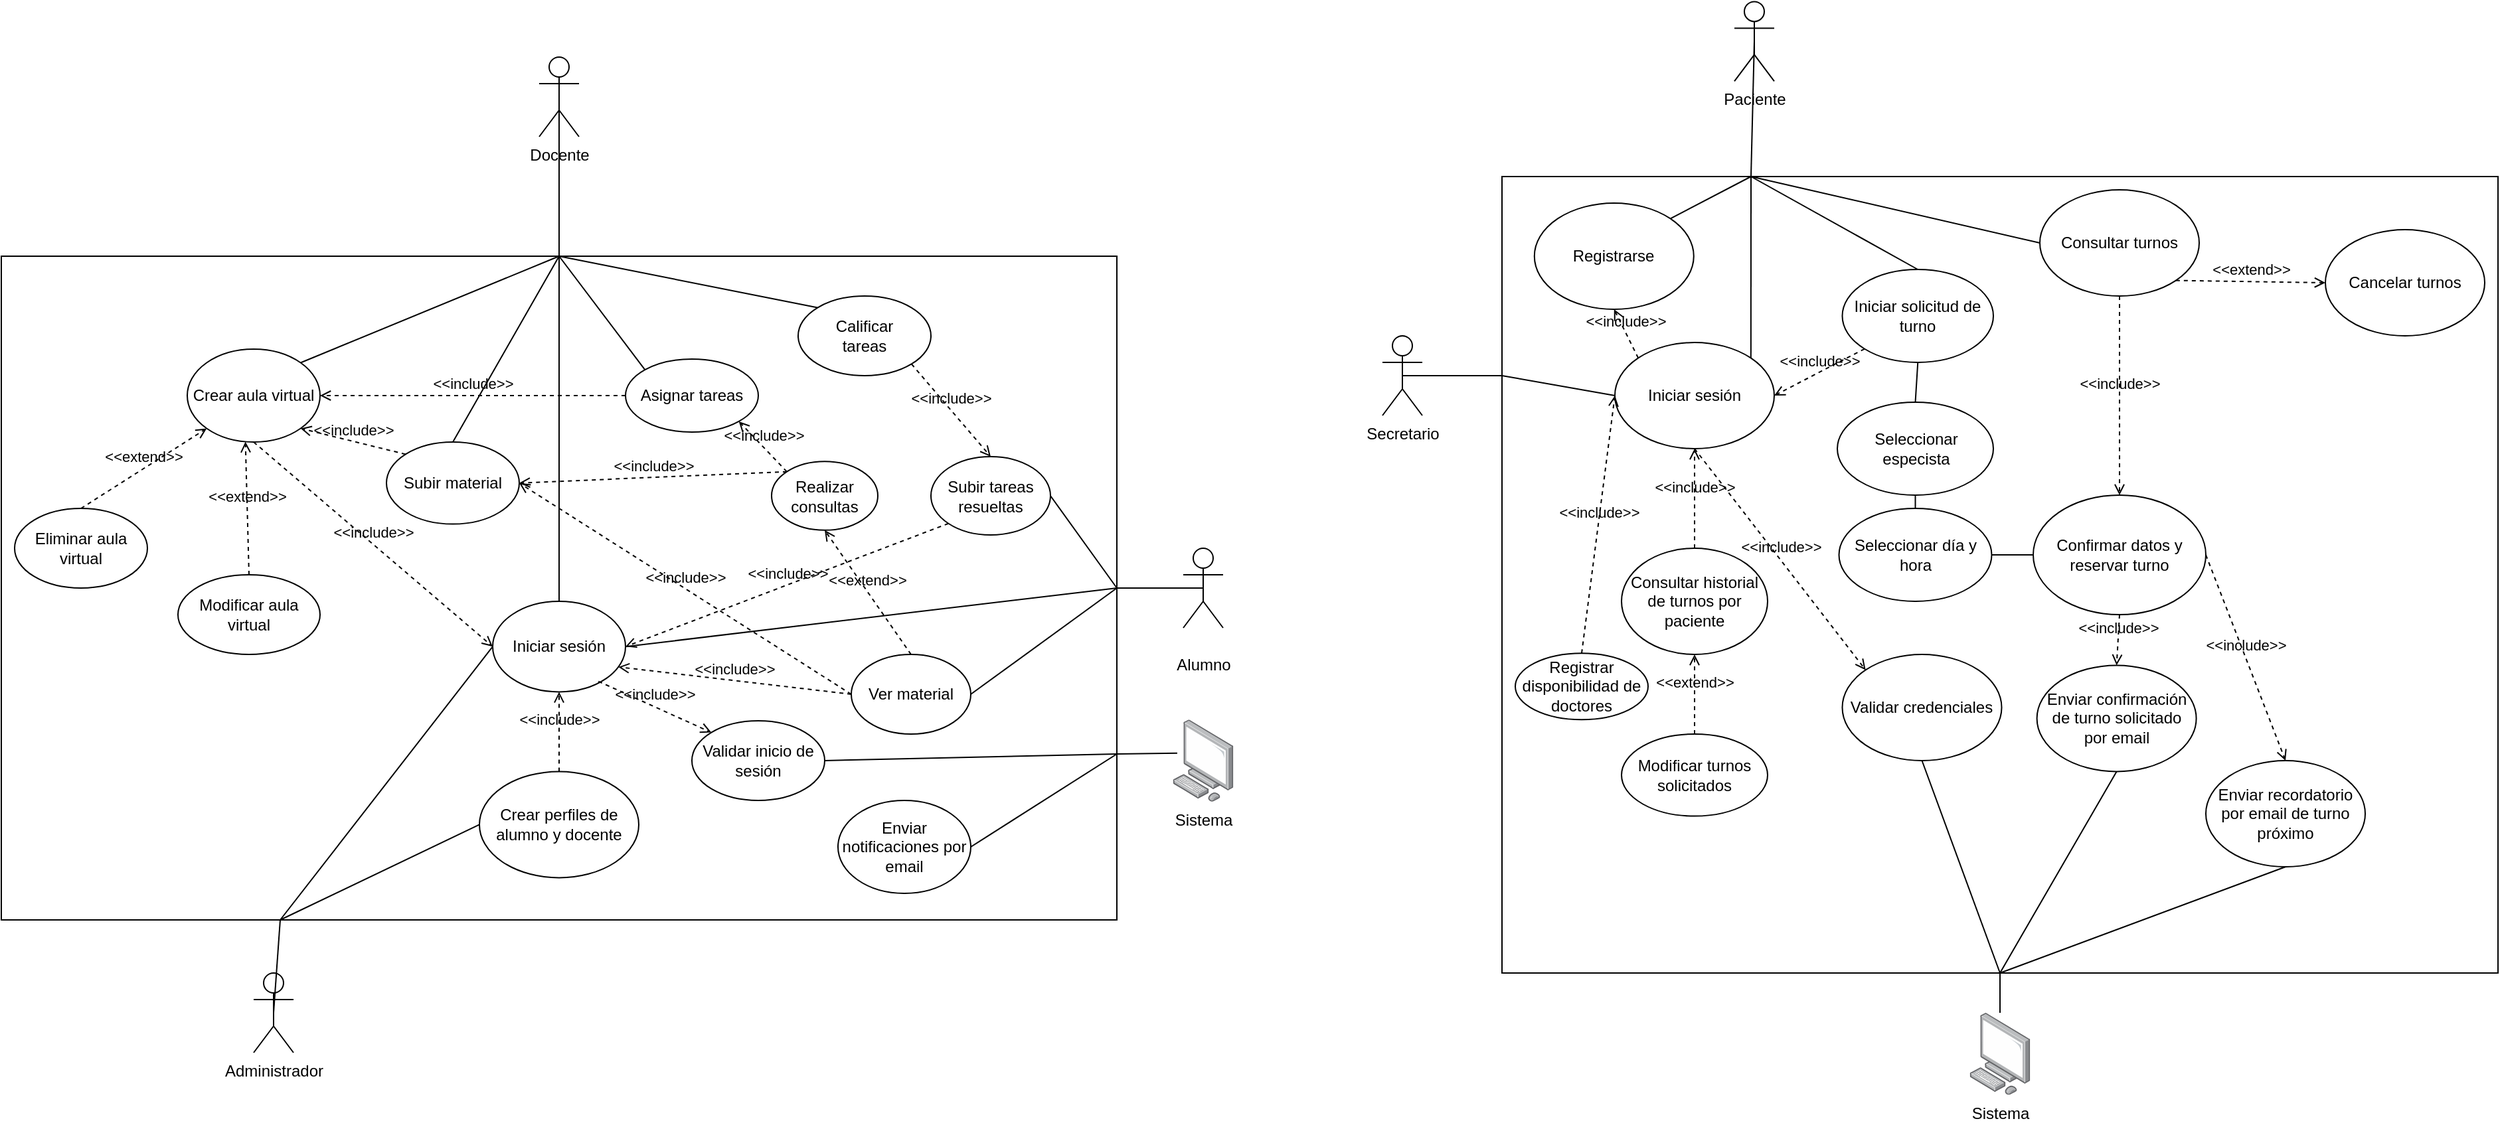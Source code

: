 <mxfile version="26.2.14">
  <diagram name="Página-1" id="scErUevI-4GT9AYKOMYy">
    <mxGraphModel dx="1913" dy="1612" grid="1" gridSize="10" guides="1" tooltips="1" connect="1" arrows="1" fold="1" page="1" pageScale="1" pageWidth="827" pageHeight="1169" math="0" shadow="0">
      <root>
        <mxCell id="0" />
        <mxCell id="1" parent="0" />
        <mxCell id="3wIR6ko056dWElmyYk91-91" value="" style="rounded=0;whiteSpace=wrap;html=1;" vertex="1" parent="1">
          <mxGeometry x="1020" y="-1000" width="750" height="600" as="geometry" />
        </mxCell>
        <mxCell id="y31MND58anYvLnVCojib-1" value="Docente" style="shape=umlActor;verticalLabelPosition=bottom;verticalAlign=top;html=1;outlineConnect=0;" parent="1" vertex="1">
          <mxGeometry x="295" y="-1090" width="30" height="60" as="geometry" />
        </mxCell>
        <mxCell id="3wIR6ko056dWElmyYk91-3" value="" style="rounded=0;whiteSpace=wrap;html=1;" vertex="1" parent="1">
          <mxGeometry x="-110" y="-940" width="840" height="500" as="geometry" />
        </mxCell>
        <mxCell id="3wIR6ko056dWElmyYk91-5" value="Sistema" style="image;points=[];aspect=fixed;html=1;align=center;shadow=0;dashed=0;image=img/lib/allied_telesis/computer_and_terminals/Personal_Computer.svg;" vertex="1" parent="1">
          <mxGeometry x="772.2" y="-590.9" width="45.6" height="61.8" as="geometry" />
        </mxCell>
        <mxCell id="3wIR6ko056dWElmyYk91-6" value="Administrador" style="shape=umlActor;verticalLabelPosition=bottom;verticalAlign=top;html=1;outlineConnect=0;" vertex="1" parent="1">
          <mxGeometry x="80" y="-400" width="30" height="60" as="geometry" />
        </mxCell>
        <mxCell id="3wIR6ko056dWElmyYk91-7" value="Iniciar sesión" style="ellipse;whiteSpace=wrap;html=1;" vertex="1" parent="1">
          <mxGeometry x="260" y="-680" width="100" height="68.2" as="geometry" />
        </mxCell>
        <mxCell id="3wIR6ko056dWElmyYk91-10" value="" style="endArrow=none;html=1;rounded=0;entryX=0.5;entryY=0.5;entryDx=0;entryDy=0;entryPerimeter=0;exitX=0.25;exitY=1;exitDx=0;exitDy=0;" edge="1" parent="1" source="3wIR6ko056dWElmyYk91-3" target="3wIR6ko056dWElmyYk91-6">
          <mxGeometry width="50" height="50" relative="1" as="geometry">
            <mxPoint x="140" y="-480" as="sourcePoint" />
            <mxPoint x="190" y="-530" as="targetPoint" />
          </mxGeometry>
        </mxCell>
        <mxCell id="3wIR6ko056dWElmyYk91-13" value="" style="endArrow=none;html=1;rounded=0;entryX=0;entryY=0.5;entryDx=0;entryDy=0;exitX=0.25;exitY=1;exitDx=0;exitDy=0;" edge="1" parent="1" source="3wIR6ko056dWElmyYk91-3" target="3wIR6ko056dWElmyYk91-7">
          <mxGeometry width="50" height="50" relative="1" as="geometry">
            <mxPoint x="80" y="-470" as="sourcePoint" />
            <mxPoint x="130" y="-520" as="targetPoint" />
          </mxGeometry>
        </mxCell>
        <mxCell id="3wIR6ko056dWElmyYk91-14" value="Crear perfiles de alumno y docente" style="ellipse;whiteSpace=wrap;html=1;" vertex="1" parent="1">
          <mxGeometry x="250" y="-551.8" width="120" height="80" as="geometry" />
        </mxCell>
        <mxCell id="3wIR6ko056dWElmyYk91-15" value="" style="endArrow=none;html=1;rounded=0;entryX=0;entryY=0.5;entryDx=0;entryDy=0;exitX=0.25;exitY=1;exitDx=0;exitDy=0;" edge="1" parent="1" source="3wIR6ko056dWElmyYk91-3" target="3wIR6ko056dWElmyYk91-14">
          <mxGeometry width="50" height="50" relative="1" as="geometry">
            <mxPoint x="130" y="-400" as="sourcePoint" />
            <mxPoint x="220" y="-490" as="targetPoint" />
          </mxGeometry>
        </mxCell>
        <mxCell id="3wIR6ko056dWElmyYk91-16" value="&amp;lt;&amp;lt;include&amp;gt;&amp;gt;" style="html=1;verticalAlign=bottom;labelBackgroundColor=none;endArrow=open;endFill=0;dashed=1;rounded=0;exitX=0.5;exitY=0;exitDx=0;exitDy=0;entryX=0.5;entryY=1;entryDx=0;entryDy=0;" edge="1" parent="1" source="3wIR6ko056dWElmyYk91-14" target="3wIR6ko056dWElmyYk91-7">
          <mxGeometry width="160" relative="1" as="geometry">
            <mxPoint x="300" y="-640" as="sourcePoint" />
            <mxPoint x="460" y="-640" as="targetPoint" />
          </mxGeometry>
        </mxCell>
        <mxCell id="3wIR6ko056dWElmyYk91-17" value="Crear aula virtual" style="ellipse;whiteSpace=wrap;html=1;" vertex="1" parent="1">
          <mxGeometry x="30" y="-870" width="100" height="70" as="geometry" />
        </mxCell>
        <mxCell id="3wIR6ko056dWElmyYk91-18" value="Modificar aula virtual" style="ellipse;whiteSpace=wrap;html=1;" vertex="1" parent="1">
          <mxGeometry x="23" y="-700" width="107" height="60" as="geometry" />
        </mxCell>
        <mxCell id="3wIR6ko056dWElmyYk91-19" value="Subir material" style="ellipse;whiteSpace=wrap;html=1;" vertex="1" parent="1">
          <mxGeometry x="180" y="-800" width="100" height="61.8" as="geometry" />
        </mxCell>
        <mxCell id="3wIR6ko056dWElmyYk91-25" value="Eliminar aula virtual" style="ellipse;whiteSpace=wrap;html=1;" vertex="1" parent="1">
          <mxGeometry x="-100" y="-750" width="100" height="60" as="geometry" />
        </mxCell>
        <mxCell id="3wIR6ko056dWElmyYk91-31" value="Asignar tareas" style="ellipse;whiteSpace=wrap;html=1;" vertex="1" parent="1">
          <mxGeometry x="360" y="-862.5" width="100" height="55" as="geometry" />
        </mxCell>
        <mxCell id="3wIR6ko056dWElmyYk91-35" value="Calificar&lt;div&gt;tareas&lt;/div&gt;" style="ellipse;whiteSpace=wrap;html=1;" vertex="1" parent="1">
          <mxGeometry x="490" y="-910" width="100" height="60" as="geometry" />
        </mxCell>
        <mxCell id="3wIR6ko056dWElmyYk91-37" value="" style="endArrow=none;html=1;rounded=0;exitX=1;exitY=0;exitDx=0;exitDy=0;entryX=0.5;entryY=0;entryDx=0;entryDy=0;" edge="1" parent="1" source="3wIR6ko056dWElmyYk91-17" target="3wIR6ko056dWElmyYk91-3">
          <mxGeometry width="50" height="50" relative="1" as="geometry">
            <mxPoint x="250" y="-850" as="sourcePoint" />
            <mxPoint x="300" y="-900" as="targetPoint" />
          </mxGeometry>
        </mxCell>
        <mxCell id="3wIR6ko056dWElmyYk91-38" value="" style="endArrow=none;html=1;rounded=0;entryX=0.5;entryY=0;entryDx=0;entryDy=0;exitX=0.5;exitY=0;exitDx=0;exitDy=0;" edge="1" parent="1" source="3wIR6ko056dWElmyYk91-19" target="3wIR6ko056dWElmyYk91-3">
          <mxGeometry width="50" height="50" relative="1" as="geometry">
            <mxPoint x="290" y="-840" as="sourcePoint" />
            <mxPoint x="340" y="-890" as="targetPoint" />
          </mxGeometry>
        </mxCell>
        <mxCell id="3wIR6ko056dWElmyYk91-39" value="" style="endArrow=none;html=1;rounded=0;entryX=0.5;entryY=0;entryDx=0;entryDy=0;exitX=0.5;exitY=0;exitDx=0;exitDy=0;" edge="1" parent="1" source="3wIR6ko056dWElmyYk91-7" target="3wIR6ko056dWElmyYk91-3">
          <mxGeometry width="50" height="50" relative="1" as="geometry">
            <mxPoint x="330" y="-780" as="sourcePoint" />
            <mxPoint x="380" y="-830" as="targetPoint" />
          </mxGeometry>
        </mxCell>
        <mxCell id="3wIR6ko056dWElmyYk91-40" value="" style="endArrow=none;html=1;rounded=0;exitX=0.5;exitY=0;exitDx=0;exitDy=0;entryX=0;entryY=0;entryDx=0;entryDy=0;" edge="1" parent="1" source="3wIR6ko056dWElmyYk91-3" target="3wIR6ko056dWElmyYk91-31">
          <mxGeometry width="50" height="50" relative="1" as="geometry">
            <mxPoint x="310" y="-930" as="sourcePoint" />
            <mxPoint x="420" y="-860" as="targetPoint" />
          </mxGeometry>
        </mxCell>
        <mxCell id="3wIR6ko056dWElmyYk91-41" value="" style="endArrow=none;html=1;rounded=0;exitX=0.5;exitY=0;exitDx=0;exitDy=0;entryX=0;entryY=0;entryDx=0;entryDy=0;" edge="1" parent="1" source="3wIR6ko056dWElmyYk91-3" target="3wIR6ko056dWElmyYk91-35">
          <mxGeometry width="50" height="50" relative="1" as="geometry">
            <mxPoint x="380" y="-830" as="sourcePoint" />
            <mxPoint x="430" y="-880" as="targetPoint" />
          </mxGeometry>
        </mxCell>
        <mxCell id="3wIR6ko056dWElmyYk91-42" value="" style="endArrow=none;html=1;rounded=0;entryX=0.5;entryY=0.5;entryDx=0;entryDy=0;entryPerimeter=0;exitX=0.5;exitY=0;exitDx=0;exitDy=0;" edge="1" parent="1" source="3wIR6ko056dWElmyYk91-3" target="y31MND58anYvLnVCojib-1">
          <mxGeometry width="50" height="50" relative="1" as="geometry">
            <mxPoint x="280" y="-950" as="sourcePoint" />
            <mxPoint x="330" y="-1000" as="targetPoint" />
          </mxGeometry>
        </mxCell>
        <mxCell id="3wIR6ko056dWElmyYk91-46" value="&amp;lt;&amp;lt;include&amp;gt;&amp;gt;" style="html=1;verticalAlign=bottom;labelBackgroundColor=none;endArrow=open;endFill=0;dashed=1;rounded=0;exitX=0.5;exitY=1;exitDx=0;exitDy=0;entryX=0;entryY=0.5;entryDx=0;entryDy=0;" edge="1" parent="1" source="3wIR6ko056dWElmyYk91-17" target="3wIR6ko056dWElmyYk91-7">
          <mxGeometry width="160" relative="1" as="geometry">
            <mxPoint y="-720" as="sourcePoint" />
            <mxPoint x="160" y="-720" as="targetPoint" />
          </mxGeometry>
        </mxCell>
        <mxCell id="3wIR6ko056dWElmyYk91-47" value="&amp;lt;&amp;lt;include&amp;gt;&amp;gt;" style="html=1;verticalAlign=bottom;labelBackgroundColor=none;endArrow=open;endFill=0;dashed=1;rounded=0;entryX=1;entryY=1;entryDx=0;entryDy=0;exitX=0;exitY=0;exitDx=0;exitDy=0;" edge="1" parent="1" source="3wIR6ko056dWElmyYk91-19" target="3wIR6ko056dWElmyYk91-17">
          <mxGeometry width="160" relative="1" as="geometry">
            <mxPoint x="20" y="-700" as="sourcePoint" />
            <mxPoint x="180" y="-700" as="targetPoint" />
          </mxGeometry>
        </mxCell>
        <mxCell id="3wIR6ko056dWElmyYk91-48" value="&amp;lt;&amp;lt;include&amp;gt;&amp;gt;" style="html=1;verticalAlign=bottom;labelBackgroundColor=none;endArrow=open;endFill=0;dashed=1;rounded=0;exitX=0;exitY=0.5;exitDx=0;exitDy=0;entryX=1;entryY=0.5;entryDx=0;entryDy=0;" edge="1" parent="1" source="3wIR6ko056dWElmyYk91-31" target="3wIR6ko056dWElmyYk91-17">
          <mxGeometry width="160" relative="1" as="geometry">
            <mxPoint x="450" y="-680" as="sourcePoint" />
            <mxPoint x="610" y="-680" as="targetPoint" />
          </mxGeometry>
        </mxCell>
        <mxCell id="3wIR6ko056dWElmyYk91-51" value="&lt;br&gt;Alumno" style="shape=umlActor;verticalLabelPosition=bottom;verticalAlign=top;html=1;outlineConnect=0;" vertex="1" parent="1">
          <mxGeometry x="780" y="-720" width="30" height="60" as="geometry" />
        </mxCell>
        <mxCell id="3wIR6ko056dWElmyYk91-52" value="Ver material" style="ellipse;whiteSpace=wrap;html=1;" vertex="1" parent="1">
          <mxGeometry x="530" y="-640" width="90" height="60" as="geometry" />
        </mxCell>
        <mxCell id="3wIR6ko056dWElmyYk91-53" value="Realizar consultas" style="ellipse;whiteSpace=wrap;html=1;" vertex="1" parent="1">
          <mxGeometry x="470" y="-785.4" width="80" height="51.8" as="geometry" />
        </mxCell>
        <mxCell id="3wIR6ko056dWElmyYk91-54" value="Subir tareas resueltas" style="ellipse;whiteSpace=wrap;html=1;" vertex="1" parent="1">
          <mxGeometry x="590" y="-789" width="90" height="59" as="geometry" />
        </mxCell>
        <mxCell id="3wIR6ko056dWElmyYk91-55" value="&amp;lt;&amp;lt;include&amp;gt;&amp;gt;" style="html=1;verticalAlign=bottom;labelBackgroundColor=none;endArrow=open;endFill=0;dashed=1;rounded=0;exitX=1;exitY=1;exitDx=0;exitDy=0;entryX=0.5;entryY=0;entryDx=0;entryDy=0;" edge="1" parent="1" source="3wIR6ko056dWElmyYk91-35" target="3wIR6ko056dWElmyYk91-54">
          <mxGeometry width="160" relative="1" as="geometry">
            <mxPoint x="640" y="-780" as="sourcePoint" />
            <mxPoint x="800" y="-780" as="targetPoint" />
          </mxGeometry>
        </mxCell>
        <mxCell id="3wIR6ko056dWElmyYk91-56" value="&amp;lt;&amp;lt;include&amp;gt;&amp;gt;" style="html=1;verticalAlign=bottom;labelBackgroundColor=none;endArrow=open;endFill=0;dashed=1;rounded=0;exitX=0;exitY=0;exitDx=0;exitDy=0;entryX=1;entryY=0.5;entryDx=0;entryDy=0;" edge="1" parent="1" source="3wIR6ko056dWElmyYk91-53" target="3wIR6ko056dWElmyYk91-19">
          <mxGeometry width="160" relative="1" as="geometry">
            <mxPoint x="450" y="-680" as="sourcePoint" />
            <mxPoint x="610" y="-680" as="targetPoint" />
          </mxGeometry>
        </mxCell>
        <mxCell id="3wIR6ko056dWElmyYk91-57" value="&amp;lt;&amp;lt;include&amp;gt;&amp;gt;" style="html=1;verticalAlign=bottom;labelBackgroundColor=none;endArrow=open;endFill=0;dashed=1;rounded=0;exitX=0;exitY=0;exitDx=0;exitDy=0;entryX=1;entryY=1;entryDx=0;entryDy=0;" edge="1" parent="1" source="3wIR6ko056dWElmyYk91-53" target="3wIR6ko056dWElmyYk91-31">
          <mxGeometry width="160" relative="1" as="geometry">
            <mxPoint x="440" y="-720" as="sourcePoint" />
            <mxPoint x="600" y="-720" as="targetPoint" />
          </mxGeometry>
        </mxCell>
        <mxCell id="3wIR6ko056dWElmyYk91-58" value="&amp;lt;&amp;lt;include&amp;gt;&amp;gt;" style="html=1;verticalAlign=bottom;labelBackgroundColor=none;endArrow=open;endFill=0;dashed=1;rounded=0;exitX=0;exitY=0.5;exitDx=0;exitDy=0;entryX=1;entryY=0.5;entryDx=0;entryDy=0;" edge="1" parent="1" source="3wIR6ko056dWElmyYk91-52" target="3wIR6ko056dWElmyYk91-19">
          <mxGeometry width="160" relative="1" as="geometry">
            <mxPoint x="540" y="-590" as="sourcePoint" />
            <mxPoint x="700" y="-590" as="targetPoint" />
          </mxGeometry>
        </mxCell>
        <mxCell id="3wIR6ko056dWElmyYk91-59" value="" style="endArrow=none;html=1;rounded=0;entryX=1;entryY=0.5;entryDx=0;entryDy=0;exitX=1;exitY=0.5;exitDx=0;exitDy=0;" edge="1" parent="1" source="3wIR6ko056dWElmyYk91-54" target="3wIR6ko056dWElmyYk91-3">
          <mxGeometry width="50" height="50" relative="1" as="geometry">
            <mxPoint x="650" y="-600" as="sourcePoint" />
            <mxPoint x="700" y="-650" as="targetPoint" />
          </mxGeometry>
        </mxCell>
        <mxCell id="3wIR6ko056dWElmyYk91-61" value="" style="endArrow=none;html=1;rounded=0;exitX=1;exitY=0.5;exitDx=0;exitDy=0;entryX=1;entryY=0.5;entryDx=0;entryDy=0;" edge="1" parent="1" source="3wIR6ko056dWElmyYk91-52" target="3wIR6ko056dWElmyYk91-3">
          <mxGeometry width="50" height="50" relative="1" as="geometry">
            <mxPoint x="680" y="-630" as="sourcePoint" />
            <mxPoint x="730" y="-680" as="targetPoint" />
          </mxGeometry>
        </mxCell>
        <mxCell id="3wIR6ko056dWElmyYk91-62" value="" style="endArrow=none;html=1;rounded=0;entryX=0.5;entryY=0.5;entryDx=0;entryDy=0;entryPerimeter=0;exitX=1;exitY=0.5;exitDx=0;exitDy=0;" edge="1" parent="1" source="3wIR6ko056dWElmyYk91-3" target="3wIR6ko056dWElmyYk91-51">
          <mxGeometry width="50" height="50" relative="1" as="geometry">
            <mxPoint x="670" y="-570" as="sourcePoint" />
            <mxPoint x="720" y="-620" as="targetPoint" />
          </mxGeometry>
        </mxCell>
        <mxCell id="3wIR6ko056dWElmyYk91-63" value="Enviar notificaciones por email" style="ellipse;whiteSpace=wrap;html=1;" vertex="1" parent="1">
          <mxGeometry x="520" y="-530" width="100" height="70" as="geometry" />
        </mxCell>
        <mxCell id="3wIR6ko056dWElmyYk91-64" value="" style="endArrow=none;html=1;rounded=0;exitX=1;exitY=0.5;exitDx=0;exitDy=0;entryX=1;entryY=0.75;entryDx=0;entryDy=0;" edge="1" parent="1" source="3wIR6ko056dWElmyYk91-63" target="3wIR6ko056dWElmyYk91-3">
          <mxGeometry width="50" height="50" relative="1" as="geometry">
            <mxPoint x="670" y="-460" as="sourcePoint" />
            <mxPoint x="720" y="-510" as="targetPoint" />
          </mxGeometry>
        </mxCell>
        <mxCell id="3wIR6ko056dWElmyYk91-65" value="&amp;lt;&amp;lt;extend&amp;gt;&amp;gt;" style="html=1;verticalAlign=bottom;labelBackgroundColor=none;endArrow=open;endFill=0;dashed=1;rounded=0;exitX=0.5;exitY=0;exitDx=0;exitDy=0;entryX=0.5;entryY=1;entryDx=0;entryDy=0;" edge="1" parent="1" source="3wIR6ko056dWElmyYk91-52" target="3wIR6ko056dWElmyYk91-53">
          <mxGeometry width="160" relative="1" as="geometry">
            <mxPoint x="570" y="-670" as="sourcePoint" />
            <mxPoint x="730" y="-670" as="targetPoint" />
          </mxGeometry>
        </mxCell>
        <mxCell id="3wIR6ko056dWElmyYk91-67" value="" style="endArrow=none;html=1;rounded=0;entryX=1;entryY=0.5;entryDx=0;entryDy=0;exitX=1;exitY=0.5;exitDx=0;exitDy=0;" edge="1" parent="1" source="3wIR6ko056dWElmyYk91-7" target="3wIR6ko056dWElmyYk91-3">
          <mxGeometry width="50" height="50" relative="1" as="geometry">
            <mxPoint x="610" y="-640" as="sourcePoint" />
            <mxPoint x="660" y="-690" as="targetPoint" />
          </mxGeometry>
        </mxCell>
        <mxCell id="3wIR6ko056dWElmyYk91-68" value="&amp;lt;&amp;lt;include&amp;gt;&amp;gt;" style="html=1;verticalAlign=bottom;labelBackgroundColor=none;endArrow=open;endFill=0;dashed=1;rounded=0;exitX=0;exitY=0.5;exitDx=0;exitDy=0;entryX=0.947;entryY=0.725;entryDx=0;entryDy=0;entryPerimeter=0;" edge="1" parent="1" source="3wIR6ko056dWElmyYk91-52" target="3wIR6ko056dWElmyYk91-7">
          <mxGeometry width="160" relative="1" as="geometry">
            <mxPoint x="480" y="-630" as="sourcePoint" />
            <mxPoint x="640" y="-630" as="targetPoint" />
          </mxGeometry>
        </mxCell>
        <mxCell id="3wIR6ko056dWElmyYk91-69" value="&amp;lt;&amp;lt;include&amp;gt;&amp;gt;" style="html=1;verticalAlign=bottom;labelBackgroundColor=none;endArrow=open;endFill=0;dashed=1;rounded=0;exitX=0;exitY=1;exitDx=0;exitDy=0;entryX=1;entryY=0.5;entryDx=0;entryDy=0;" edge="1" parent="1" source="3wIR6ko056dWElmyYk91-54" target="3wIR6ko056dWElmyYk91-7">
          <mxGeometry width="160" relative="1" as="geometry">
            <mxPoint x="560" y="-690" as="sourcePoint" />
            <mxPoint x="720" y="-690" as="targetPoint" />
          </mxGeometry>
        </mxCell>
        <mxCell id="3wIR6ko056dWElmyYk91-73" value="Secretario" style="shape=umlActor;verticalLabelPosition=bottom;verticalAlign=top;html=1;outlineConnect=0;" vertex="1" parent="1">
          <mxGeometry x="930" y="-880" width="30" height="60" as="geometry" />
        </mxCell>
        <mxCell id="3wIR6ko056dWElmyYk91-74" value="Paciente" style="shape=umlActor;verticalLabelPosition=bottom;verticalAlign=top;html=1;outlineConnect=0;" vertex="1" parent="1">
          <mxGeometry x="1195" y="-1131.8" width="30" height="60" as="geometry" />
        </mxCell>
        <mxCell id="3wIR6ko056dWElmyYk91-75" value="Iniciar sesión" style="ellipse;whiteSpace=wrap;html=1;" vertex="1" parent="1">
          <mxGeometry x="1105" y="-875" width="120" height="80" as="geometry" />
        </mxCell>
        <mxCell id="3wIR6ko056dWElmyYk91-76" value="Registrarse" style="ellipse;whiteSpace=wrap;html=1;" vertex="1" parent="1">
          <mxGeometry x="1044.4" y="-980" width="120" height="80" as="geometry" />
        </mxCell>
        <mxCell id="3wIR6ko056dWElmyYk91-77" value="Iniciar solicitud de turno" style="ellipse;whiteSpace=wrap;html=1;" vertex="1" parent="1">
          <mxGeometry x="1276.25" y="-930" width="113.75" height="70" as="geometry" />
        </mxCell>
        <mxCell id="3wIR6ko056dWElmyYk91-78" value="Consultar turnos" style="ellipse;whiteSpace=wrap;html=1;" vertex="1" parent="1">
          <mxGeometry x="1425" y="-990" width="120" height="80" as="geometry" />
        </mxCell>
        <mxCell id="3wIR6ko056dWElmyYk91-79" value="Cancelar turnos" style="ellipse;whiteSpace=wrap;html=1;" vertex="1" parent="1">
          <mxGeometry x="1640" y="-960" width="120" height="80" as="geometry" />
        </mxCell>
        <mxCell id="3wIR6ko056dWElmyYk91-80" value="Registrar disponibilidad de doctores" style="ellipse;whiteSpace=wrap;html=1;" vertex="1" parent="1">
          <mxGeometry x="1030" y="-640.9" width="100" height="50" as="geometry" />
        </mxCell>
        <mxCell id="3wIR6ko056dWElmyYk91-81" value="Seleccionar especista" style="ellipse;whiteSpace=wrap;html=1;" vertex="1" parent="1">
          <mxGeometry x="1272.5" y="-830" width="117.5" height="70" as="geometry" />
        </mxCell>
        <mxCell id="3wIR6ko056dWElmyYk91-82" value="Seleccionar día y hora" style="ellipse;whiteSpace=wrap;html=1;" vertex="1" parent="1">
          <mxGeometry x="1273.75" y="-750" width="115" height="70" as="geometry" />
        </mxCell>
        <mxCell id="3wIR6ko056dWElmyYk91-83" value="Confirmar datos y reservar turno" style="ellipse;whiteSpace=wrap;html=1;" vertex="1" parent="1">
          <mxGeometry x="1420" y="-760" width="130" height="90" as="geometry" />
        </mxCell>
        <mxCell id="3wIR6ko056dWElmyYk91-84" value="Enviar confirmación de turno solicitado por email" style="ellipse;whiteSpace=wrap;html=1;" vertex="1" parent="1">
          <mxGeometry x="1422.8" y="-631.8" width="120" height="80" as="geometry" />
        </mxCell>
        <mxCell id="3wIR6ko056dWElmyYk91-85" value="Sistema" style="image;points=[];aspect=fixed;html=1;align=center;shadow=0;dashed=0;image=img/lib/allied_telesis/computer_and_terminals/Personal_Computer.svg;" vertex="1" parent="1">
          <mxGeometry x="1372.2" y="-370.0" width="45.6" height="61.8" as="geometry" />
        </mxCell>
        <mxCell id="3wIR6ko056dWElmyYk91-87" value="Enviar recordatorio por email de turno próximo" style="ellipse;whiteSpace=wrap;html=1;" vertex="1" parent="1">
          <mxGeometry x="1550" y="-560" width="120" height="80" as="geometry" />
        </mxCell>
        <mxCell id="3wIR6ko056dWElmyYk91-88" value="Modificar turnos solicitados" style="ellipse;whiteSpace=wrap;html=1;" vertex="1" parent="1">
          <mxGeometry x="1110" y="-580" width="110" height="61.8" as="geometry" />
        </mxCell>
        <mxCell id="3wIR6ko056dWElmyYk91-89" value="Consultar historial de turnos por paciente" style="ellipse;whiteSpace=wrap;html=1;" vertex="1" parent="1">
          <mxGeometry x="1110" y="-720" width="110" height="80" as="geometry" />
        </mxCell>
        <mxCell id="3wIR6ko056dWElmyYk91-92" value="" style="endArrow=none;html=1;rounded=0;exitX=0.5;exitY=0;exitDx=0;exitDy=0;entryX=0.25;entryY=0;entryDx=0;entryDy=0;" edge="1" parent="1" source="3wIR6ko056dWElmyYk91-77" target="3wIR6ko056dWElmyYk91-91">
          <mxGeometry width="50" height="50" relative="1" as="geometry">
            <mxPoint x="1440" y="-940" as="sourcePoint" />
            <mxPoint x="1490" y="-990" as="targetPoint" />
          </mxGeometry>
        </mxCell>
        <mxCell id="3wIR6ko056dWElmyYk91-93" value="" style="endArrow=none;html=1;rounded=0;entryX=0.5;entryY=1;entryDx=0;entryDy=0;exitX=0.5;exitY=0;exitDx=0;exitDy=0;" edge="1" parent="1" source="3wIR6ko056dWElmyYk91-81" target="3wIR6ko056dWElmyYk91-77">
          <mxGeometry width="50" height="50" relative="1" as="geometry">
            <mxPoint x="1220" y="-850" as="sourcePoint" />
            <mxPoint x="1270" y="-900" as="targetPoint" />
          </mxGeometry>
        </mxCell>
        <mxCell id="3wIR6ko056dWElmyYk91-94" value="" style="endArrow=none;html=1;rounded=0;entryX=0.5;entryY=1;entryDx=0;entryDy=0;exitX=0.5;exitY=0;exitDx=0;exitDy=0;" edge="1" parent="1" source="3wIR6ko056dWElmyYk91-82" target="3wIR6ko056dWElmyYk91-81">
          <mxGeometry width="50" height="50" relative="1" as="geometry">
            <mxPoint x="1180" y="-630" as="sourcePoint" />
            <mxPoint x="1230" y="-680" as="targetPoint" />
          </mxGeometry>
        </mxCell>
        <mxCell id="3wIR6ko056dWElmyYk91-95" value="" style="endArrow=none;html=1;rounded=0;entryX=0;entryY=0.5;entryDx=0;entryDy=0;exitX=1;exitY=0.5;exitDx=0;exitDy=0;" edge="1" parent="1" source="3wIR6ko056dWElmyYk91-82" target="3wIR6ko056dWElmyYk91-83">
          <mxGeometry width="50" height="50" relative="1" as="geometry">
            <mxPoint x="1330" y="-580" as="sourcePoint" />
            <mxPoint x="1380" y="-630" as="targetPoint" />
          </mxGeometry>
        </mxCell>
        <mxCell id="3wIR6ko056dWElmyYk91-96" value="" style="endArrow=none;html=1;rounded=0;entryX=0.25;entryY=0;entryDx=0;entryDy=0;exitX=0;exitY=0.5;exitDx=0;exitDy=0;" edge="1" parent="1" source="3wIR6ko056dWElmyYk91-78" target="3wIR6ko056dWElmyYk91-91">
          <mxGeometry width="50" height="50" relative="1" as="geometry">
            <mxPoint x="1540" y="-840" as="sourcePoint" />
            <mxPoint x="1590" y="-890" as="targetPoint" />
          </mxGeometry>
        </mxCell>
        <mxCell id="3wIR6ko056dWElmyYk91-97" value="" style="endArrow=none;html=1;rounded=0;entryX=0.25;entryY=0;entryDx=0;entryDy=0;exitX=1;exitY=0;exitDx=0;exitDy=0;" edge="1" parent="1" source="3wIR6ko056dWElmyYk91-76" target="3wIR6ko056dWElmyYk91-91">
          <mxGeometry width="50" height="50" relative="1" as="geometry">
            <mxPoint x="1250" y="-940" as="sourcePoint" />
            <mxPoint x="1300" y="-990" as="targetPoint" />
          </mxGeometry>
        </mxCell>
        <mxCell id="3wIR6ko056dWElmyYk91-98" value="" style="endArrow=none;html=1;rounded=0;entryX=0.25;entryY=0;entryDx=0;entryDy=0;exitX=1;exitY=0;exitDx=0;exitDy=0;" edge="1" parent="1" source="3wIR6ko056dWElmyYk91-75" target="3wIR6ko056dWElmyYk91-91">
          <mxGeometry width="50" height="50" relative="1" as="geometry">
            <mxPoint x="1220" y="-910" as="sourcePoint" />
            <mxPoint x="1270" y="-960" as="targetPoint" />
          </mxGeometry>
        </mxCell>
        <mxCell id="3wIR6ko056dWElmyYk91-100" value="&amp;lt;&amp;lt;include&amp;gt;&amp;gt;" style="html=1;verticalAlign=bottom;labelBackgroundColor=none;endArrow=open;endFill=0;dashed=1;rounded=0;entryX=0.5;entryY=1;entryDx=0;entryDy=0;exitX=0;exitY=0;exitDx=0;exitDy=0;" edge="1" parent="1" source="3wIR6ko056dWElmyYk91-75" target="3wIR6ko056dWElmyYk91-76">
          <mxGeometry width="160" relative="1" as="geometry">
            <mxPoint x="1070" y="-730" as="sourcePoint" />
            <mxPoint x="1230" y="-730" as="targetPoint" />
          </mxGeometry>
        </mxCell>
        <mxCell id="3wIR6ko056dWElmyYk91-101" value="" style="endArrow=none;html=1;rounded=0;exitX=0.25;exitY=0;exitDx=0;exitDy=0;" edge="1" parent="1" source="3wIR6ko056dWElmyYk91-91">
          <mxGeometry width="50" height="50" relative="1" as="geometry">
            <mxPoint x="1370" y="-1020" as="sourcePoint" />
            <mxPoint x="1210" y="-1102" as="targetPoint" />
          </mxGeometry>
        </mxCell>
        <mxCell id="3wIR6ko056dWElmyYk91-102" value="&amp;lt;&amp;lt;include&amp;gt;&amp;gt;" style="html=1;verticalAlign=bottom;labelBackgroundColor=none;endArrow=open;endFill=0;dashed=1;rounded=0;exitX=0;exitY=1;exitDx=0;exitDy=0;entryX=1;entryY=0.5;entryDx=0;entryDy=0;" edge="1" parent="1" source="3wIR6ko056dWElmyYk91-77" target="3wIR6ko056dWElmyYk91-75">
          <mxGeometry width="160" relative="1" as="geometry">
            <mxPoint x="1150" y="-720" as="sourcePoint" />
            <mxPoint x="1310" y="-720" as="targetPoint" />
          </mxGeometry>
        </mxCell>
        <mxCell id="3wIR6ko056dWElmyYk91-104" value="&amp;lt;&amp;lt;include&amp;gt;&amp;gt;" style="html=1;verticalAlign=bottom;labelBackgroundColor=none;endArrow=open;endFill=0;dashed=1;rounded=0;entryX=0.5;entryY=0;entryDx=0;entryDy=0;exitX=0.5;exitY=1;exitDx=0;exitDy=0;" edge="1" parent="1" source="3wIR6ko056dWElmyYk91-78" target="3wIR6ko056dWElmyYk91-83">
          <mxGeometry x="0.002" width="160" relative="1" as="geometry">
            <mxPoint x="1748.534" y="-769.996" as="sourcePoint" />
            <mxPoint x="1639.998" y="-705.1" as="targetPoint" />
            <mxPoint as="offset" />
          </mxGeometry>
        </mxCell>
        <mxCell id="3wIR6ko056dWElmyYk91-105" value="" style="endArrow=none;html=1;rounded=0;entryX=0;entryY=0.5;entryDx=0;entryDy=0;exitX=0;exitY=0.25;exitDx=0;exitDy=0;" edge="1" parent="1" source="3wIR6ko056dWElmyYk91-91" target="3wIR6ko056dWElmyYk91-75">
          <mxGeometry width="50" height="50" relative="1" as="geometry">
            <mxPoint x="1090" y="-720" as="sourcePoint" />
            <mxPoint x="1140" y="-770" as="targetPoint" />
          </mxGeometry>
        </mxCell>
        <mxCell id="3wIR6ko056dWElmyYk91-109" value="&amp;lt;&amp;lt;extend&amp;gt;&amp;gt;" style="html=1;verticalAlign=bottom;labelBackgroundColor=none;endArrow=open;endFill=0;dashed=1;rounded=0;entryX=0.5;entryY=1;entryDx=0;entryDy=0;exitX=0.5;exitY=0;exitDx=0;exitDy=0;" edge="1" parent="1" source="3wIR6ko056dWElmyYk91-88" target="3wIR6ko056dWElmyYk91-89">
          <mxGeometry width="160" relative="1" as="geometry">
            <mxPoint x="1190" y="-620" as="sourcePoint" />
            <mxPoint x="1350" y="-620" as="targetPoint" />
          </mxGeometry>
        </mxCell>
        <mxCell id="3wIR6ko056dWElmyYk91-110" value="&amp;lt;&amp;lt;extend&amp;gt;&amp;gt;" style="html=1;verticalAlign=bottom;labelBackgroundColor=none;endArrow=open;endFill=0;dashed=1;rounded=0;exitX=1;exitY=1;exitDx=0;exitDy=0;entryX=0;entryY=0.5;entryDx=0;entryDy=0;" edge="1" parent="1" source="3wIR6ko056dWElmyYk91-78" target="3wIR6ko056dWElmyYk91-79">
          <mxGeometry width="160" relative="1" as="geometry">
            <mxPoint x="1470" y="-850" as="sourcePoint" />
            <mxPoint x="1630" y="-850" as="targetPoint" />
          </mxGeometry>
        </mxCell>
        <mxCell id="3wIR6ko056dWElmyYk91-112" value="" style="endArrow=none;html=1;rounded=0;entryX=0;entryY=0.25;entryDx=0;entryDy=0;exitX=0.5;exitY=0.5;exitDx=0;exitDy=0;exitPerimeter=0;" edge="1" parent="1" source="3wIR6ko056dWElmyYk91-73" target="3wIR6ko056dWElmyYk91-91">
          <mxGeometry width="50" height="50" relative="1" as="geometry">
            <mxPoint x="910" y="-520" as="sourcePoint" />
            <mxPoint x="960" y="-570" as="targetPoint" />
          </mxGeometry>
        </mxCell>
        <mxCell id="3wIR6ko056dWElmyYk91-113" value="" style="endArrow=none;html=1;rounded=0;entryX=0.5;entryY=1;entryDx=0;entryDy=0;" edge="1" parent="1" source="3wIR6ko056dWElmyYk91-85" target="3wIR6ko056dWElmyYk91-91">
          <mxGeometry width="50" height="50" relative="1" as="geometry">
            <mxPoint x="1330" y="-320" as="sourcePoint" />
            <mxPoint x="1380" y="-370" as="targetPoint" />
          </mxGeometry>
        </mxCell>
        <mxCell id="3wIR6ko056dWElmyYk91-114" value="" style="endArrow=none;html=1;rounded=0;entryX=0.5;entryY=1;entryDx=0;entryDy=0;exitX=0.5;exitY=1;exitDx=0;exitDy=0;" edge="1" parent="1" source="3wIR6ko056dWElmyYk91-91" target="3wIR6ko056dWElmyYk91-84">
          <mxGeometry width="50" height="50" relative="1" as="geometry">
            <mxPoint x="1410" y="-430" as="sourcePoint" />
            <mxPoint x="1460" y="-480" as="targetPoint" />
          </mxGeometry>
        </mxCell>
        <mxCell id="3wIR6ko056dWElmyYk91-115" value="" style="endArrow=none;html=1;rounded=0;exitX=0.5;exitY=1;exitDx=0;exitDy=0;entryX=0.5;entryY=1;entryDx=0;entryDy=0;" edge="1" parent="1" source="3wIR6ko056dWElmyYk91-91" target="3wIR6ko056dWElmyYk91-87">
          <mxGeometry width="50" height="50" relative="1" as="geometry">
            <mxPoint x="1450" y="-410" as="sourcePoint" />
            <mxPoint x="1500" y="-460" as="targetPoint" />
          </mxGeometry>
        </mxCell>
        <mxCell id="3wIR6ko056dWElmyYk91-135" value="Validar inicio de sesión" style="ellipse;whiteSpace=wrap;html=1;" vertex="1" parent="1">
          <mxGeometry x="410" y="-590" width="100" height="60" as="geometry" />
        </mxCell>
        <mxCell id="3wIR6ko056dWElmyYk91-136" value="&amp;lt;&amp;lt;include&amp;gt;&amp;gt;" style="html=1;verticalAlign=bottom;labelBackgroundColor=none;endArrow=open;endFill=0;dashed=1;rounded=0;entryX=0;entryY=0;entryDx=0;entryDy=0;exitX=0.796;exitY=0.884;exitDx=0;exitDy=0;exitPerimeter=0;" edge="1" parent="1" source="3wIR6ko056dWElmyYk91-7" target="3wIR6ko056dWElmyYk91-135">
          <mxGeometry width="160" relative="1" as="geometry">
            <mxPoint x="350" y="-620" as="sourcePoint" />
            <mxPoint x="510" y="-620" as="targetPoint" />
          </mxGeometry>
        </mxCell>
        <mxCell id="3wIR6ko056dWElmyYk91-137" value="" style="endArrow=none;html=1;rounded=0;exitX=1;exitY=0.5;exitDx=0;exitDy=0;entryX=1;entryY=0.75;entryDx=0;entryDy=0;" edge="1" parent="1" source="3wIR6ko056dWElmyYk91-135" target="3wIR6ko056dWElmyYk91-3">
          <mxGeometry width="50" height="50" relative="1" as="geometry">
            <mxPoint x="670" y="-540" as="sourcePoint" />
            <mxPoint x="720" y="-590" as="targetPoint" />
          </mxGeometry>
        </mxCell>
        <mxCell id="3wIR6ko056dWElmyYk91-138" value="" style="endArrow=none;html=1;rounded=0;exitX=1;exitY=0.75;exitDx=0;exitDy=0;entryX=0.072;entryY=0.409;entryDx=0;entryDy=0;entryPerimeter=0;" edge="1" parent="1" source="3wIR6ko056dWElmyYk91-3" target="3wIR6ko056dWElmyYk91-5">
          <mxGeometry width="50" height="50" relative="1" as="geometry">
            <mxPoint x="740" y="-550" as="sourcePoint" />
            <mxPoint x="790" y="-600" as="targetPoint" />
          </mxGeometry>
        </mxCell>
        <mxCell id="3wIR6ko056dWElmyYk91-140" value="&amp;lt;&amp;lt;extend&amp;gt;&amp;gt;" style="html=1;verticalAlign=bottom;labelBackgroundColor=none;endArrow=open;endFill=0;dashed=1;rounded=0;exitX=0.5;exitY=0;exitDx=0;exitDy=0;entryX=0;entryY=1;entryDx=0;entryDy=0;" edge="1" parent="1" source="3wIR6ko056dWElmyYk91-25" target="3wIR6ko056dWElmyYk91-17">
          <mxGeometry width="160" relative="1" as="geometry">
            <mxPoint x="-30" y="-760" as="sourcePoint" />
            <mxPoint x="130" y="-760" as="targetPoint" />
          </mxGeometry>
        </mxCell>
        <mxCell id="3wIR6ko056dWElmyYk91-141" value="&amp;lt;&amp;lt;extend&amp;gt;&amp;gt;" style="html=1;verticalAlign=bottom;labelBackgroundColor=none;endArrow=open;endFill=0;dashed=1;rounded=0;exitX=0.5;exitY=0;exitDx=0;exitDy=0;entryX=0.438;entryY=0.996;entryDx=0;entryDy=0;entryPerimeter=0;" edge="1" parent="1" source="3wIR6ko056dWElmyYk91-18" target="3wIR6ko056dWElmyYk91-17">
          <mxGeometry width="160" relative="1" as="geometry">
            <mxPoint x="-70" y="-830" as="sourcePoint" />
            <mxPoint x="90" y="-830" as="targetPoint" />
          </mxGeometry>
        </mxCell>
        <mxCell id="3wIR6ko056dWElmyYk91-142" value="Validar credenciales" style="ellipse;whiteSpace=wrap;html=1;" vertex="1" parent="1">
          <mxGeometry x="1276.25" y="-640" width="120" height="80" as="geometry" />
        </mxCell>
        <mxCell id="3wIR6ko056dWElmyYk91-144" value="&amp;lt;&amp;lt;include&amp;gt;&amp;gt;" style="html=1;verticalAlign=bottom;labelBackgroundColor=none;endArrow=open;endFill=0;dashed=1;rounded=0;exitX=0.5;exitY=1;exitDx=0;exitDy=0;entryX=0;entryY=0;entryDx=0;entryDy=0;" edge="1" parent="1" source="3wIR6ko056dWElmyYk91-75" target="3wIR6ko056dWElmyYk91-142">
          <mxGeometry width="160" relative="1" as="geometry">
            <mxPoint x="1211" y="-738.2" as="sourcePoint" />
            <mxPoint x="1371" y="-738.2" as="targetPoint" />
          </mxGeometry>
        </mxCell>
        <mxCell id="3wIR6ko056dWElmyYk91-145" value="" style="endArrow=none;html=1;rounded=0;entryX=0.5;entryY=1;entryDx=0;entryDy=0;exitX=0.5;exitY=1;exitDx=0;exitDy=0;" edge="1" parent="1" source="3wIR6ko056dWElmyYk91-91" target="3wIR6ko056dWElmyYk91-142">
          <mxGeometry width="50" height="50" relative="1" as="geometry">
            <mxPoint x="1520" y="-460" as="sourcePoint" />
            <mxPoint x="1570" y="-510" as="targetPoint" />
          </mxGeometry>
        </mxCell>
        <mxCell id="3wIR6ko056dWElmyYk91-146" value="&amp;lt;&amp;lt;include&amp;gt;&amp;gt;" style="html=1;verticalAlign=bottom;labelBackgroundColor=none;endArrow=open;endFill=0;dashed=1;rounded=0;exitX=0.5;exitY=1;exitDx=0;exitDy=0;entryX=0.5;entryY=0;entryDx=0;entryDy=0;" edge="1" parent="1" source="3wIR6ko056dWElmyYk91-83" target="3wIR6ko056dWElmyYk91-84">
          <mxGeometry width="160" relative="1" as="geometry">
            <mxPoint x="1680" y="-710" as="sourcePoint" />
            <mxPoint x="1840" y="-710" as="targetPoint" />
          </mxGeometry>
        </mxCell>
        <mxCell id="3wIR6ko056dWElmyYk91-147" value="&amp;lt;&amp;lt;include&amp;gt;&amp;gt;" style="html=1;verticalAlign=bottom;labelBackgroundColor=none;endArrow=open;endFill=0;dashed=1;rounded=0;exitX=0.5;exitY=0;exitDx=0;exitDy=0;entryX=0.5;entryY=1;entryDx=0;entryDy=0;" edge="1" parent="1" source="3wIR6ko056dWElmyYk91-89" target="3wIR6ko056dWElmyYk91-75">
          <mxGeometry width="160" relative="1" as="geometry">
            <mxPoint x="1140" y="-750" as="sourcePoint" />
            <mxPoint x="1300" y="-750" as="targetPoint" />
          </mxGeometry>
        </mxCell>
        <mxCell id="3wIR6ko056dWElmyYk91-148" value="&amp;lt;&amp;lt;include&amp;gt;&amp;gt;" style="html=1;verticalAlign=bottom;labelBackgroundColor=none;endArrow=open;endFill=0;dashed=1;rounded=0;exitX=0.5;exitY=0;exitDx=0;exitDy=0;entryX=0;entryY=0.5;entryDx=0;entryDy=0;" edge="1" parent="1" source="3wIR6ko056dWElmyYk91-80" target="3wIR6ko056dWElmyYk91-75">
          <mxGeometry width="160" relative="1" as="geometry">
            <mxPoint x="1060" y="-590" as="sourcePoint" />
            <mxPoint x="1220" y="-590" as="targetPoint" />
          </mxGeometry>
        </mxCell>
        <mxCell id="3wIR6ko056dWElmyYk91-151" value="&amp;lt;&amp;lt;include&amp;gt;&amp;gt;" style="html=1;verticalAlign=bottom;labelBackgroundColor=none;endArrow=open;endFill=0;dashed=1;rounded=0;exitX=1;exitY=0.5;exitDx=0;exitDy=0;entryX=0.5;entryY=0;entryDx=0;entryDy=0;" edge="1" parent="1" source="3wIR6ko056dWElmyYk91-83" target="3wIR6ko056dWElmyYk91-87">
          <mxGeometry width="160" relative="1" as="geometry">
            <mxPoint x="1600" y="-670" as="sourcePoint" />
            <mxPoint x="1760" y="-670" as="targetPoint" />
          </mxGeometry>
        </mxCell>
      </root>
    </mxGraphModel>
  </diagram>
</mxfile>
